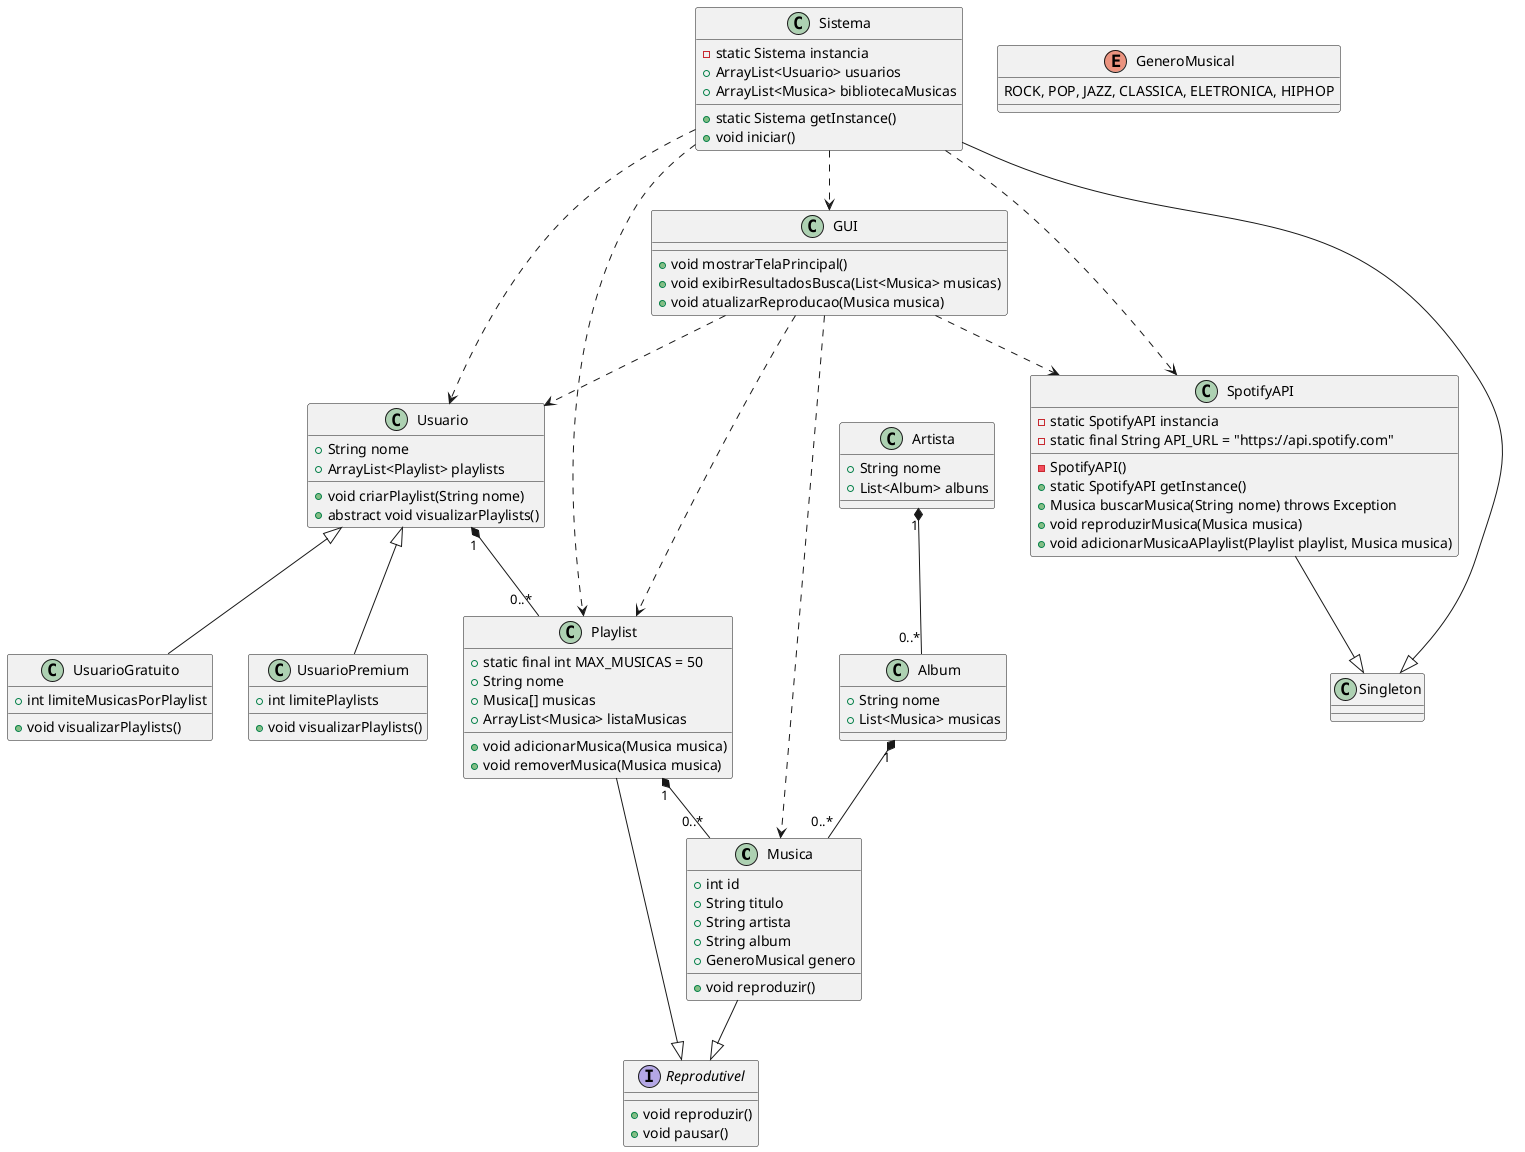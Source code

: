 @startuml
' Definição das classes principais
class Musica {
    +int id
    +String titulo
    +String artista
    +String album
    +GeneroMusical genero
    +void reproduzir()
}

class Playlist {
    +static final int MAX_MUSICAS = 50
    +String nome
    +Musica[] musicas
    +ArrayList<Musica> listaMusicas
    +void adicionarMusica(Musica musica)
    +void removerMusica(Musica musica)
}

class Artista {
    +String nome
    +List<Album> albuns
}

class Album {
    +String nome
    +List<Musica> musicas
}

class SpotifyAPI {
    -static SpotifyAPI instancia
    -static final String API_URL = "https://api.spotify.com"
    -SpotifyAPI()
    +static SpotifyAPI getInstance()
    +Musica buscarMusica(String nome) throws Exception
    +void reproduzirMusica(Musica musica)
    +void adicionarMusicaAPlaylist(Playlist playlist, Musica musica)
}

class GUI {
    +void mostrarTelaPrincipal()
    +void exibirResultadosBusca(List<Musica> musicas)
    +void atualizarReproducao(Musica musica)
}

class Sistema {
    -static Sistema instancia
    +static Sistema getInstance()
    +void iniciar()
    +ArrayList<Usuario> usuarios
    +ArrayList<Musica> bibliotecaMusicas
}

interface Reprodutivel {
    +void reproduzir()
    +void pausar()
}

class Usuario {
    +String nome
    +ArrayList<Playlist> playlists
    +void criarPlaylist(String nome)
    +abstract void visualizarPlaylists()
}

class UsuarioPremium {
    +int limitePlaylists
    +void visualizarPlaylists()
}

class UsuarioGratuito {
    +int limiteMusicasPorPlaylist
    +void visualizarPlaylists()
}

enum GeneroMusical {
    ROCK, POP, JAZZ, CLASSICA, ELETRONICA, HIPHOP
}

' Relacionamentos entre as classes
Usuario "1" *-- "0..*" Playlist
Playlist "1" *-- "0..*" Musica
Artista "1" *-- "0..*" Album
Album "1" *-- "0..*" Musica

SpotifyAPI --|> Singleton
Sistema --|> Singleton

Musica --|> Reprodutivel
Playlist --|> Reprodutivel

Usuario <|-- UsuarioPremium
Usuario <|-- UsuarioGratuito

GUI ..> SpotifyAPI
GUI ..> Playlist
GUI ..> Musica
GUI ..> Usuario

Sistema ..> SpotifyAPI
Sistema ..> GUI
Sistema ..> Playlist
Sistema ..> Usuario

@enduml
